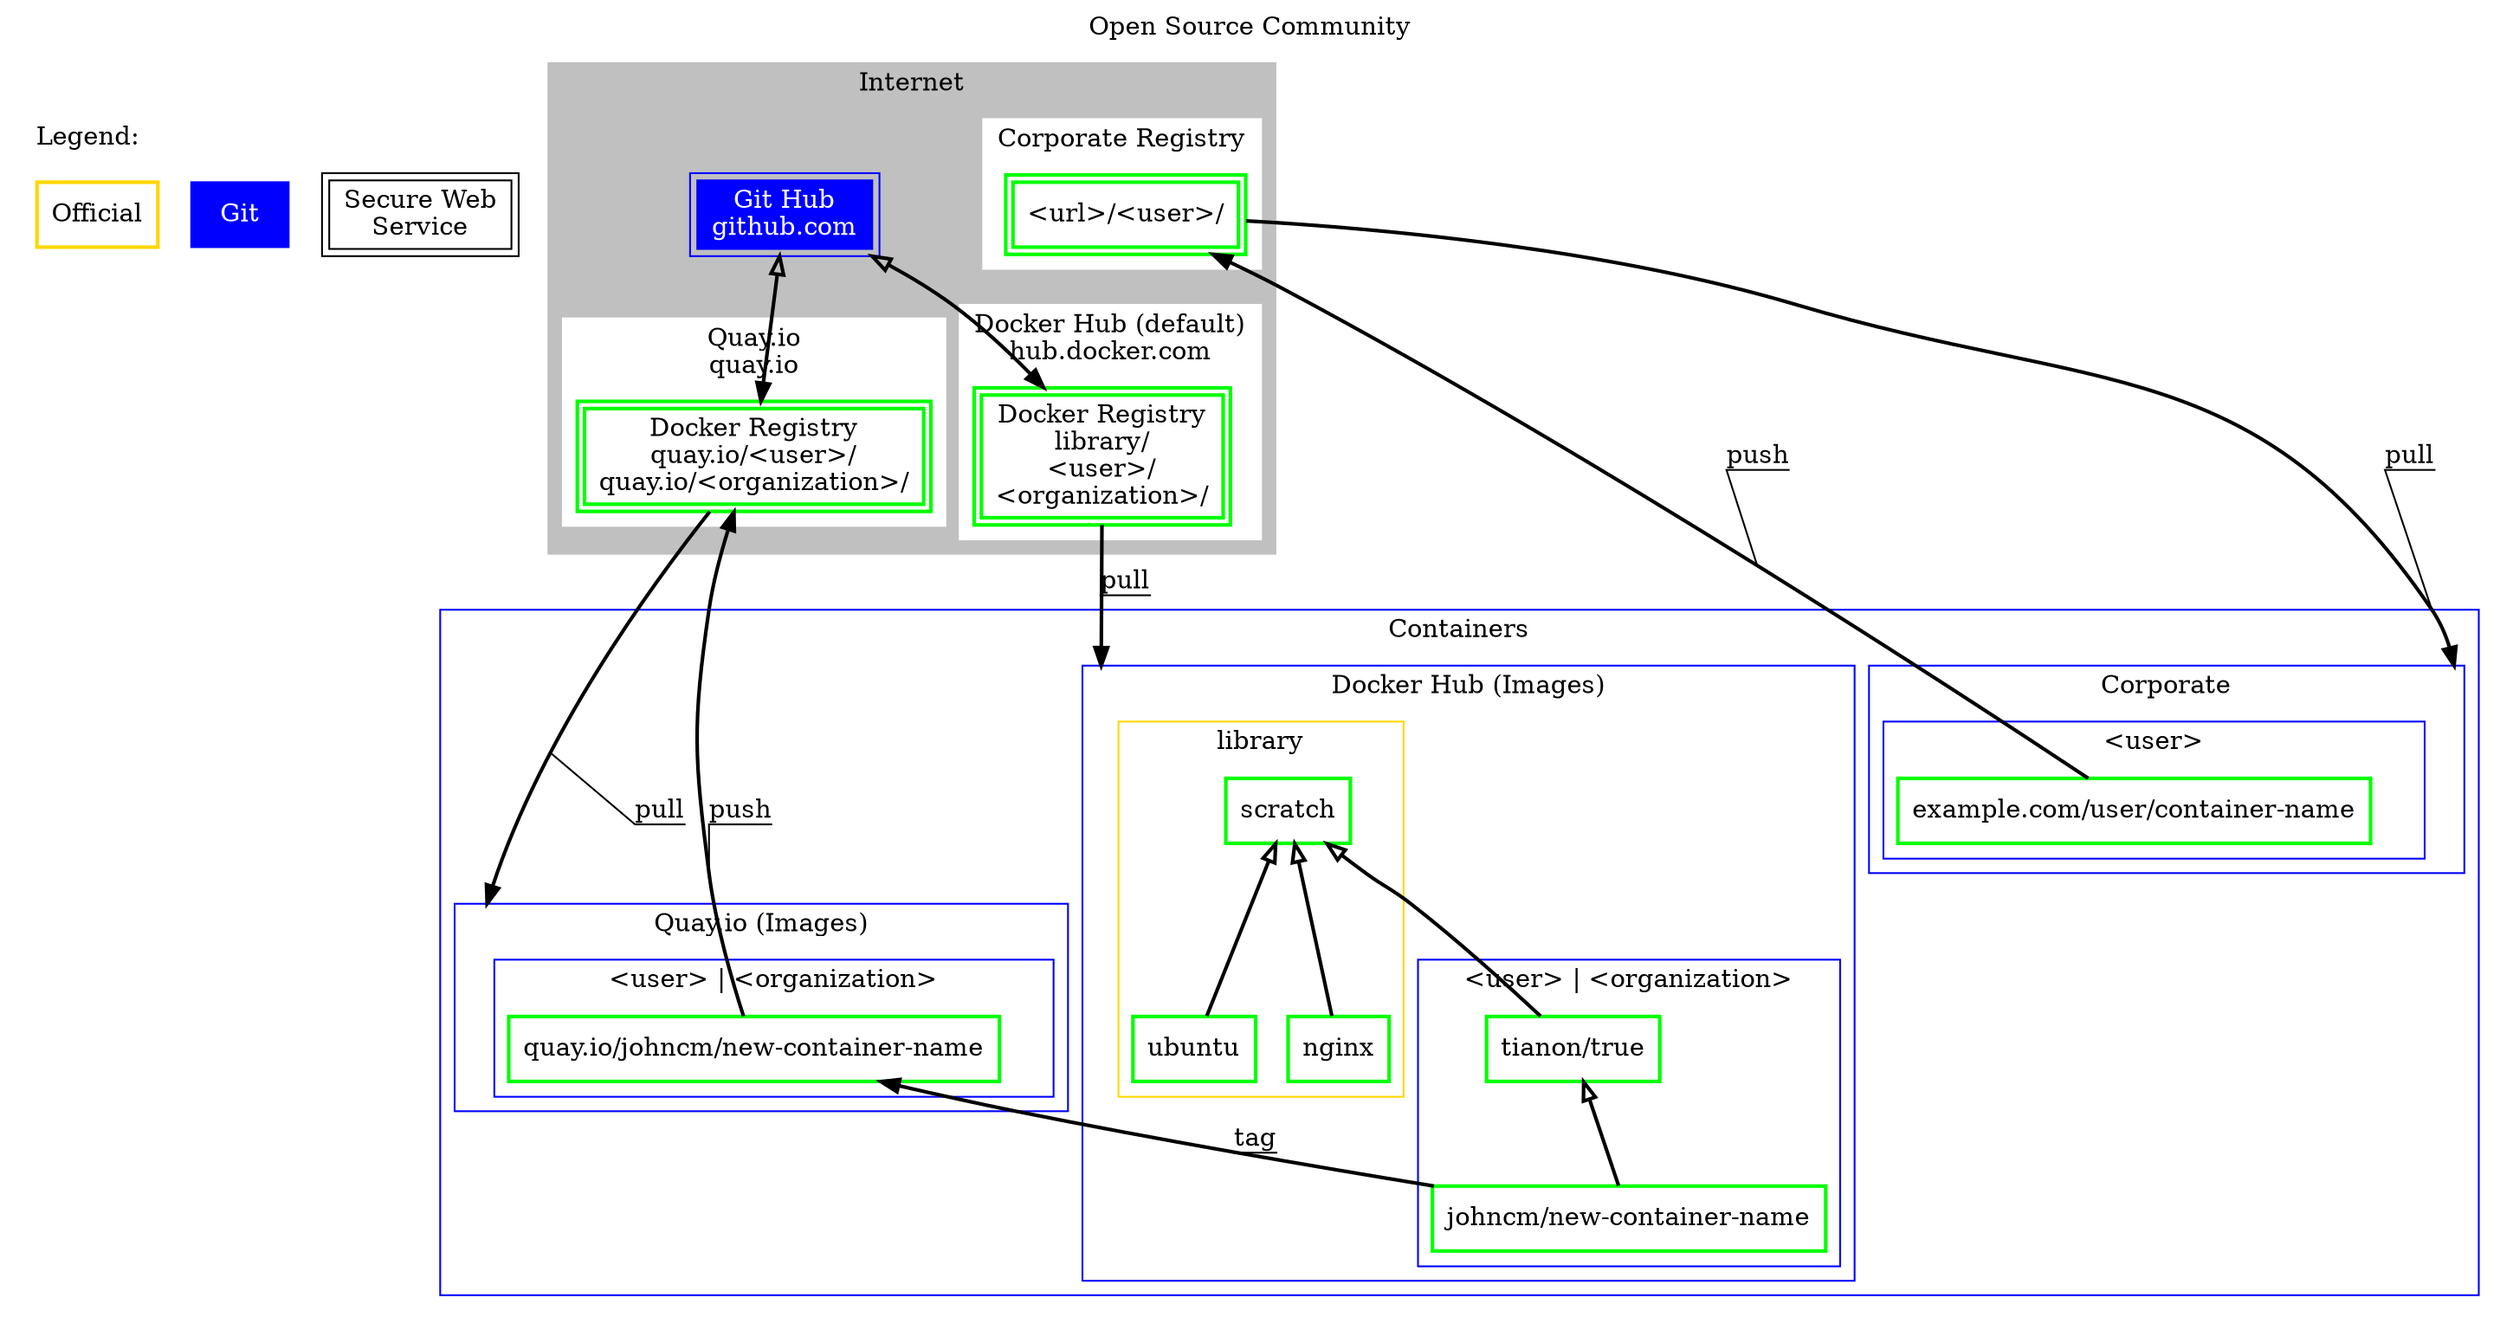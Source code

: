 digraph Community {
	graph [bb="0 0 781 626", id=Community, label="Open Source Community", labelloc=t, compound=true, color=green];
	node [label="\N", style=bold, color=green, shape=box];
	edge [constraint=true, style=bold, decorate=true];
	subgraph cluster_Lengend {
		graph [label="Legend:",
			color=white,
			labeljust=l,
			style=filled];
		SecureService [label="Secure Web\nService", style=solid, color=black, peripheries=2];
		Git [label=Git, style=filled, color=blue, fontcolor=white];
		OfficialContainer [label=Official, color=gold];
	}
	subgraph cluster_Internet {
		graph [label=Internet,
			color=gray,
			style=filled];
		subgraph cluster_DockerHub {
			graph [label="Docker Hub (default)\nhub.docker.com",
				color=white,
				URL="https://hub.docker.com/login"];
			DockerHub [label="Docker Registry\nlibrary/\n<user>/\n<organization>/", peripheries=2, id="\N"];
		}
		subgraph cluster_Quayio {
			graph [label="Quay.io\nquay.io",
				color=white,
				URL="https://quay.io/signin"];
			Quayio [label="Docker Registry\nquay.io/<user>/\nquay.io/<organization>/", peripheries=2, id="\N"];
		}
		subgraph cluster_Corporate_Registry {
			graph [label="Corporate Registry",
				color=white];
			Corporate_Registry [label="<url>/<user>/", peripheries=2, id="\N"];
		}
		Internet [style=invis, shape=point];
		GitHub [label="Git Hub\ngithub.com", style=filled, color=blue, peripheries=2, fontcolor=white, id="\N", URL="https://github.com/login"];
		GitHub -> DockerHub [arrowtail=empty, dir=both];
		GitHub -> Quayio [arrowtail=empty, dir=both];
	}
	subgraph cluster_Containers {
		graph [label=Containers,
			color=blue,
			rank=same];
		node [shape=record];
		subgraph cluster_Containers_DockerHub {
			graph [label="Docker Hub (Images)"];
			subgraph cluster_Containers_DockerHub_Library {
				graph [label=library,
					color=gold];
				Containers_DockerHub_Library [style=invis, shape=point];
				Scratch [label=scratch];
				Ubuntu [label=ubuntu];
				Nginx [label=nginx];
				Scratch -> Ubuntu [arrowtail=empty, dir=back];
				Scratch -> Nginx [arrowtail=empty, dir=back];
			}
			subgraph cluster_Containers_DockerHub_User {
				graph [label="<user> | <organization>"];
				Containers_DockerHub_User [style=invis, shape=point];
				True [label="tianon/true"];
				New [label="johncm/new-container-name"];
				True -> New [arrowtail=empty, dir=back];
			}
			Containers_DockerHub [style=invis, shape=point];
			Scratch -> True [arrowtail=empty, dir=back];
		}
		subgraph cluster_Containers_Quayio {
			graph [label="Quay.io (Images)"];
			subgraph cluster_Containers_Quayio_User {
				graph [label="<user> | <organization>"];
				Containers_Quayio_User [style=invis, shape=point];
				NewQuay [label="quay.io/johncm/new-container-name"];
			}
			Containers_Quayio [style=invis, shape=point];
		}
		subgraph cluster_Containers_Corporate {
			graph [label=Corporate];
			subgraph cluster_Containers_Corporate_User {
				graph [label="<user>"];
				Containers_Corporate_User [style=invis, shape=point];
				NewCorporate [label="example.com/user/container-name"];
			}
			Containers_Corporate [style=invis, shape=point];
		}
		Containers [style=invis, shape=point];
		NewQuay -> New [dir=back, label=tag];
	}
	DockerHub -> Containers_DockerHub [label=pull, lhead=cluster_Containers_DockerHub];
	Quayio -> Containers_Quayio [label=pull, lhead=cluster_Containers_Quayio];
	Corporate_Registry -> Containers_Corporate [label=pull, lhead=cluster_Containers_Corporate];
	Quayio -> NewQuay [dir=back, label=push];
	Corporate_Registry -> NewCorporate [dir=back, label=push];
}
